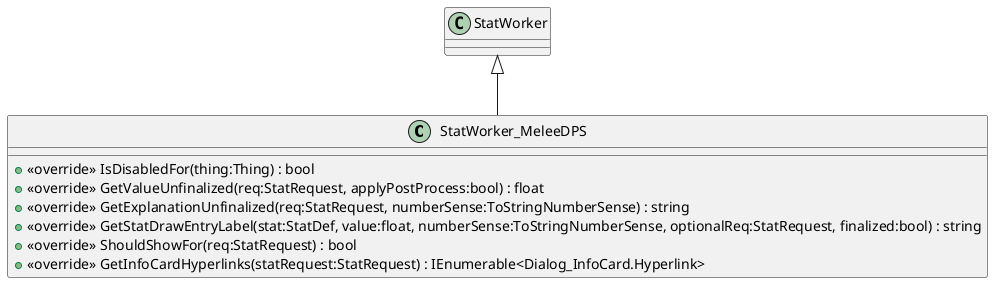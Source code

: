 @startuml
class StatWorker_MeleeDPS {
    + <<override>> IsDisabledFor(thing:Thing) : bool
    + <<override>> GetValueUnfinalized(req:StatRequest, applyPostProcess:bool) : float
    + <<override>> GetExplanationUnfinalized(req:StatRequest, numberSense:ToStringNumberSense) : string
    + <<override>> GetStatDrawEntryLabel(stat:StatDef, value:float, numberSense:ToStringNumberSense, optionalReq:StatRequest, finalized:bool) : string
    + <<override>> ShouldShowFor(req:StatRequest) : bool
    + <<override>> GetInfoCardHyperlinks(statRequest:StatRequest) : IEnumerable<Dialog_InfoCard.Hyperlink>
}
StatWorker <|-- StatWorker_MeleeDPS
@enduml
